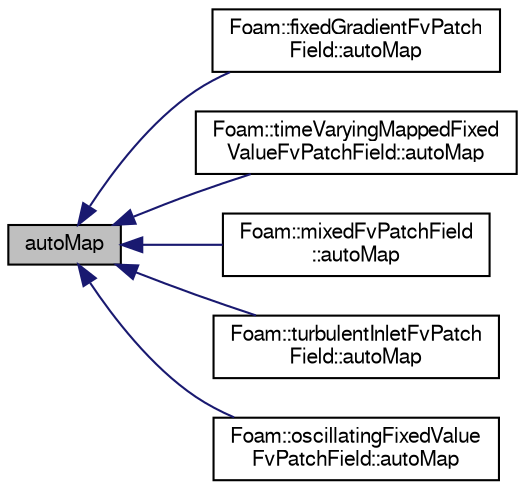 digraph "autoMap"
{
  bgcolor="transparent";
  edge [fontname="FreeSans",fontsize="10",labelfontname="FreeSans",labelfontsize="10"];
  node [fontname="FreeSans",fontsize="10",shape=record];
  rankdir="LR";
  Node1 [label="autoMap",height=0.2,width=0.4,color="black", fillcolor="grey75", style="filled" fontcolor="black"];
  Node1 -> Node2 [dir="back",color="midnightblue",fontsize="10",style="solid",fontname="FreeSans"];
  Node2 [label="Foam::fixedGradientFvPatch\lField::autoMap",height=0.2,width=0.4,color="black",URL="$a00798.html#a0ab0c43ce90d756c88dd81e3d0a9eef5",tooltip="Map (and resize as needed) from self given a mapping object. "];
  Node1 -> Node3 [dir="back",color="midnightblue",fontsize="10",style="solid",fontname="FreeSans"];
  Node3 [label="Foam::timeVaryingMappedFixed\lValueFvPatchField::autoMap",height=0.2,width=0.4,color="black",URL="$a02544.html#a0ab0c43ce90d756c88dd81e3d0a9eef5",tooltip="Map (and resize as needed) from self given a mapping object. "];
  Node1 -> Node4 [dir="back",color="midnightblue",fontsize="10",style="solid",fontname="FreeSans"];
  Node4 [label="Foam::mixedFvPatchField\l::autoMap",height=0.2,width=0.4,color="black",URL="$a01471.html#a0ab0c43ce90d756c88dd81e3d0a9eef5",tooltip="Map (and resize as needed) from self given a mapping object. "];
  Node1 -> Node5 [dir="back",color="midnightblue",fontsize="10",style="solid",fontname="FreeSans"];
  Node5 [label="Foam::turbulentInletFvPatch\lField::autoMap",height=0.2,width=0.4,color="black",URL="$a02628.html#a0ab0c43ce90d756c88dd81e3d0a9eef5",tooltip="Map (and resize as needed) from self given a mapping object. "];
  Node1 -> Node6 [dir="back",color="midnightblue",fontsize="10",style="solid",fontname="FreeSans"];
  Node6 [label="Foam::oscillatingFixedValue\lFvPatchField::autoMap",height=0.2,width=0.4,color="black",URL="$a01679.html#a0ab0c43ce90d756c88dd81e3d0a9eef5",tooltip="Map (and resize as needed) from self given a mapping object. "];
}
